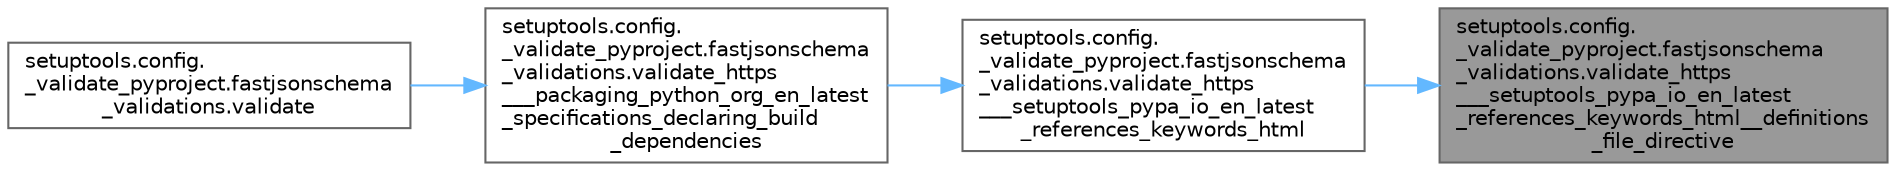 digraph "setuptools.config._validate_pyproject.fastjsonschema_validations.validate_https___setuptools_pypa_io_en_latest_references_keywords_html__definitions_file_directive"
{
 // LATEX_PDF_SIZE
  bgcolor="transparent";
  edge [fontname=Helvetica,fontsize=10,labelfontname=Helvetica,labelfontsize=10];
  node [fontname=Helvetica,fontsize=10,shape=box,height=0.2,width=0.4];
  rankdir="RL";
  Node1 [id="Node000001",label="setuptools.config.\l_validate_pyproject.fastjsonschema\l_validations.validate_https\l___setuptools_pypa_io_en_latest\l_references_keywords_html__definitions\l_file_directive",height=0.2,width=0.4,color="gray40", fillcolor="grey60", style="filled", fontcolor="black",tooltip=" "];
  Node1 -> Node2 [id="edge1_Node000001_Node000002",dir="back",color="steelblue1",style="solid",tooltip=" "];
  Node2 [id="Node000002",label="setuptools.config.\l_validate_pyproject.fastjsonschema\l_validations.validate_https\l___setuptools_pypa_io_en_latest\l_references_keywords_html",height=0.2,width=0.4,color="grey40", fillcolor="white", style="filled",URL="$namespacesetuptools_1_1config_1_1__validate__pyproject_1_1fastjsonschema__validations.html#aa8e22e7eb720c52813acda1931dd612e",tooltip=" "];
  Node2 -> Node3 [id="edge2_Node000002_Node000003",dir="back",color="steelblue1",style="solid",tooltip=" "];
  Node3 [id="Node000003",label="setuptools.config.\l_validate_pyproject.fastjsonschema\l_validations.validate_https\l___packaging_python_org_en_latest\l_specifications_declaring_build\l_dependencies",height=0.2,width=0.4,color="grey40", fillcolor="white", style="filled",URL="$namespacesetuptools_1_1config_1_1__validate__pyproject_1_1fastjsonschema__validations.html#ab8ff64944321876021376f4b130ea34c",tooltip=" "];
  Node3 -> Node4 [id="edge3_Node000003_Node000004",dir="back",color="steelblue1",style="solid",tooltip=" "];
  Node4 [id="Node000004",label="setuptools.config.\l_validate_pyproject.fastjsonschema\l_validations.validate",height=0.2,width=0.4,color="grey40", fillcolor="white", style="filled",URL="$namespacesetuptools_1_1config_1_1__validate__pyproject_1_1fastjsonschema__validations.html#a6bcd0885c8dd430fd89fc61db6cff921",tooltip=" "];
}
